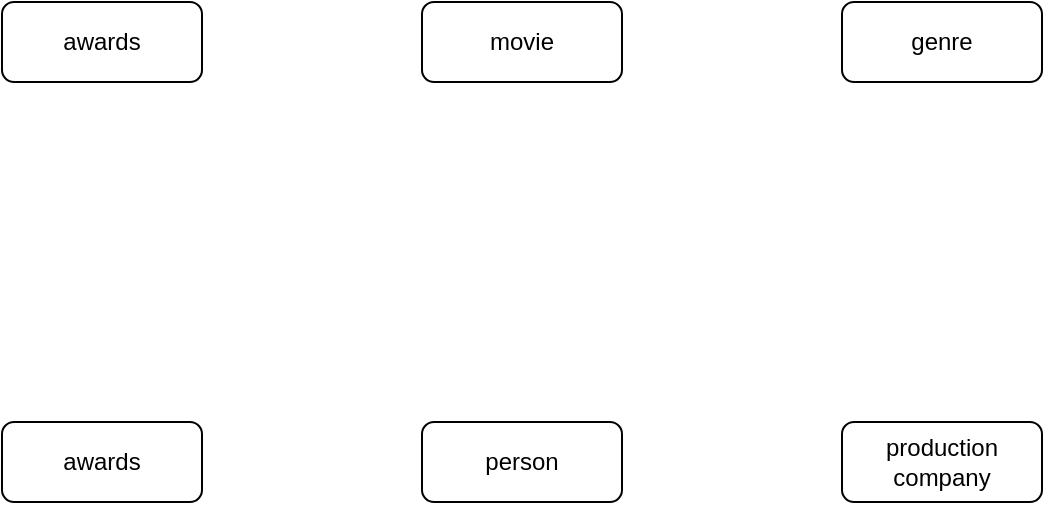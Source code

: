 <mxfile version="16.2.1" type="github">
  <diagram id="UymteN3uJPmxWQYztlvr" name="Page-1">
    <mxGraphModel dx="1422" dy="762" grid="1" gridSize="10" guides="1" tooltips="1" connect="1" arrows="1" fold="1" page="1" pageScale="1" pageWidth="850" pageHeight="1100" math="0" shadow="0">
      <root>
        <mxCell id="0" />
        <mxCell id="1" parent="0" />
        <mxCell id="J_6dSlRU8AT6vWIgHPZq-2" value="movie" style="rounded=1;whiteSpace=wrap;html=1;" vertex="1" parent="1">
          <mxGeometry x="340" y="110" width="100" height="40" as="geometry" />
        </mxCell>
        <mxCell id="J_6dSlRU8AT6vWIgHPZq-3" value="genre" style="rounded=1;whiteSpace=wrap;html=1;" vertex="1" parent="1">
          <mxGeometry x="550" y="110" width="100" height="40" as="geometry" />
        </mxCell>
        <mxCell id="J_6dSlRU8AT6vWIgHPZq-4" value="awards" style="rounded=1;whiteSpace=wrap;html=1;" vertex="1" parent="1">
          <mxGeometry x="130" y="320" width="100" height="40" as="geometry" />
        </mxCell>
        <mxCell id="J_6dSlRU8AT6vWIgHPZq-5" value="production company" style="rounded=1;whiteSpace=wrap;html=1;" vertex="1" parent="1">
          <mxGeometry x="550" y="320" width="100" height="40" as="geometry" />
        </mxCell>
        <mxCell id="J_6dSlRU8AT6vWIgHPZq-7" value="awards" style="rounded=1;whiteSpace=wrap;html=1;" vertex="1" parent="1">
          <mxGeometry x="130" y="110" width="100" height="40" as="geometry" />
        </mxCell>
        <mxCell id="J_6dSlRU8AT6vWIgHPZq-9" value="person" style="rounded=1;whiteSpace=wrap;html=1;" vertex="1" parent="1">
          <mxGeometry x="340" y="320" width="100" height="40" as="geometry" />
        </mxCell>
      </root>
    </mxGraphModel>
  </diagram>
</mxfile>
